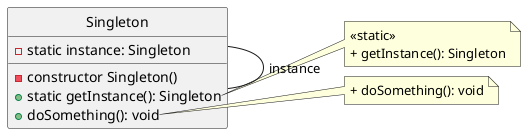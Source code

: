 @startuml
hide circle
hide empty members

class Singleton {
    - static instance: Singleton
    - constructor Singleton()
    + static getInstance(): Singleton
    + doSomething(): void
}

Singleton -- Singleton : instance

note right of Singleton::getInstance
    <<static>>
    + getInstance(): Singleton
end note

note right of Singleton::doSomething
    + doSomething(): void
end note

@enduml